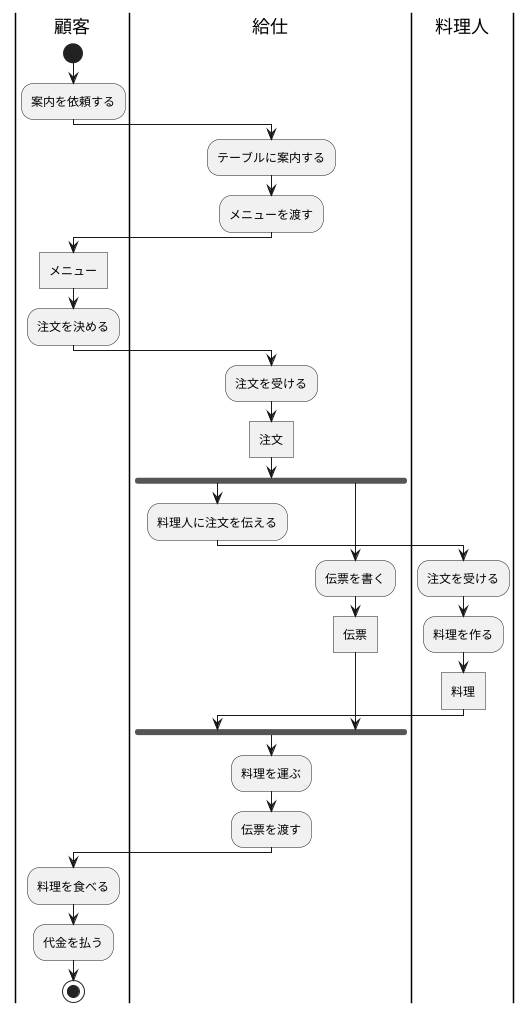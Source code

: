 @startuml

|顧客|
start
:案内を依頼する;
|給仕|
:テーブルに案内する;
:メニューを渡す;
|顧客|
:メニュー]
:注文を決める;
|給仕|
:注文を受ける;
:注文]
fork
:料理人に注文を伝える;
|料理人|
:注文を受ける;
:料理を作る;
:料理]
fork again
|給仕|
:伝票を書く;
:伝票]
fork end
|給仕|
:料理を運ぶ;
:伝票を渡す;
|顧客|
:料理を食べる;
:代金を払う;


stop
@enduml
